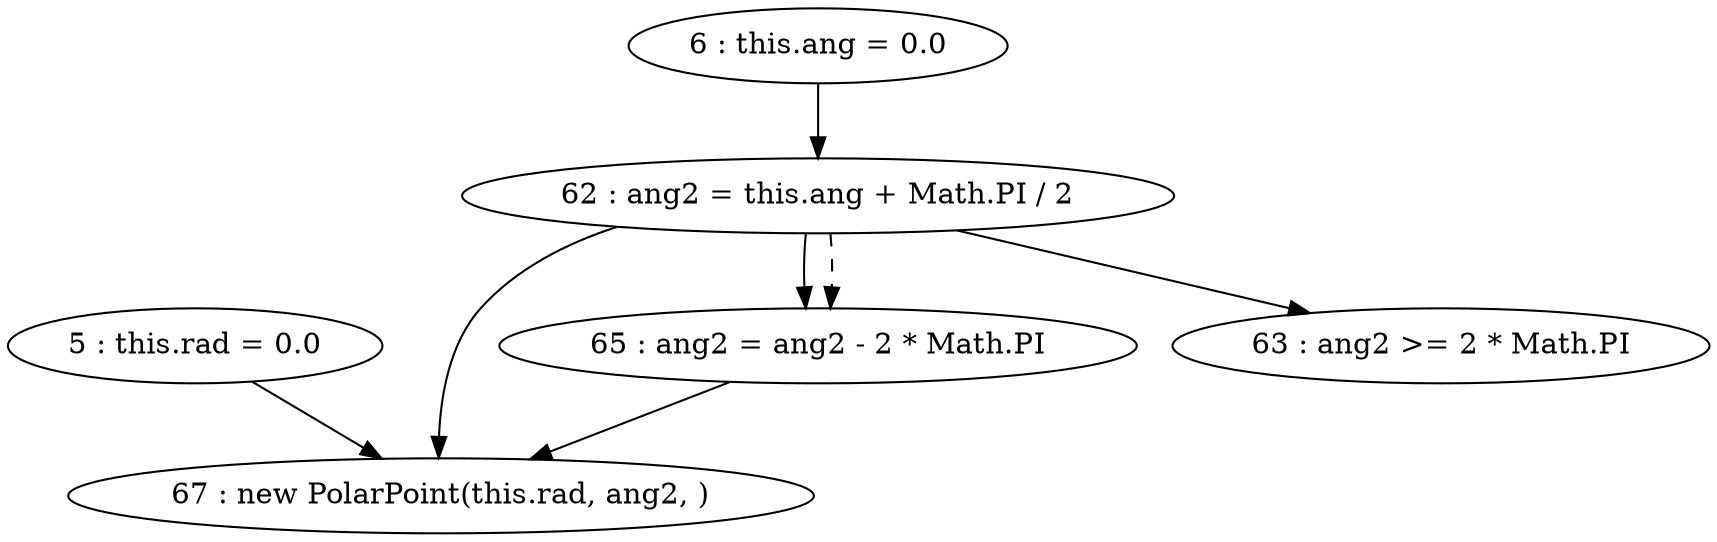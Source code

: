 digraph G {
"5 : this.rad = 0.0"
"5 : this.rad = 0.0" -> "67 : new PolarPoint(this.rad, ang2, )"
"6 : this.ang = 0.0"
"6 : this.ang = 0.0" -> "62 : ang2 = this.ang + Math.PI / 2"
"62 : ang2 = this.ang + Math.PI / 2"
"62 : ang2 = this.ang + Math.PI / 2" -> "65 : ang2 = ang2 - 2 * Math.PI"
"62 : ang2 = this.ang + Math.PI / 2" -> "67 : new PolarPoint(this.rad, ang2, )"
"62 : ang2 = this.ang + Math.PI / 2" -> "63 : ang2 >= 2 * Math.PI"
"62 : ang2 = this.ang + Math.PI / 2" -> "65 : ang2 = ang2 - 2 * Math.PI" [style=dashed]
"63 : ang2 >= 2 * Math.PI"
"65 : ang2 = ang2 - 2 * Math.PI"
"65 : ang2 = ang2 - 2 * Math.PI" -> "67 : new PolarPoint(this.rad, ang2, )"
"67 : new PolarPoint(this.rad, ang2, )"
}